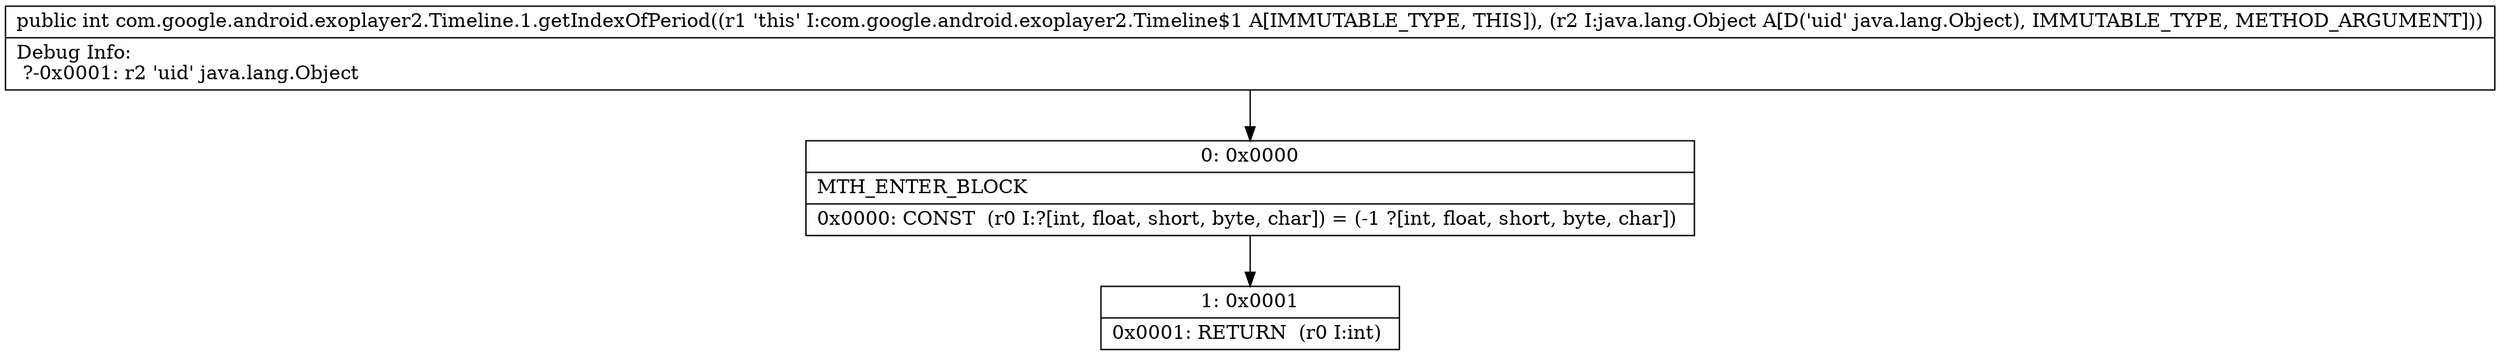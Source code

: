 digraph "CFG forcom.google.android.exoplayer2.Timeline.1.getIndexOfPeriod(Ljava\/lang\/Object;)I" {
Node_0 [shape=record,label="{0\:\ 0x0000|MTH_ENTER_BLOCK\l|0x0000: CONST  (r0 I:?[int, float, short, byte, char]) = (\-1 ?[int, float, short, byte, char]) \l}"];
Node_1 [shape=record,label="{1\:\ 0x0001|0x0001: RETURN  (r0 I:int) \l}"];
MethodNode[shape=record,label="{public int com.google.android.exoplayer2.Timeline.1.getIndexOfPeriod((r1 'this' I:com.google.android.exoplayer2.Timeline$1 A[IMMUTABLE_TYPE, THIS]), (r2 I:java.lang.Object A[D('uid' java.lang.Object), IMMUTABLE_TYPE, METHOD_ARGUMENT]))  | Debug Info:\l  ?\-0x0001: r2 'uid' java.lang.Object\l}"];
MethodNode -> Node_0;
Node_0 -> Node_1;
}

